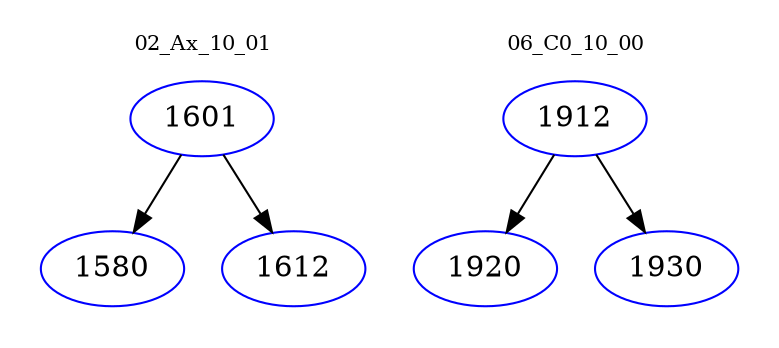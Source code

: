 digraph{
subgraph cluster_0 {
color = white
label = "02_Ax_10_01";
fontsize=10;
T0_1601 [label="1601", color="blue"]
T0_1601 -> T0_1580 [color="black"]
T0_1580 [label="1580", color="blue"]
T0_1601 -> T0_1612 [color="black"]
T0_1612 [label="1612", color="blue"]
}
subgraph cluster_1 {
color = white
label = "06_C0_10_00";
fontsize=10;
T1_1912 [label="1912", color="blue"]
T1_1912 -> T1_1920 [color="black"]
T1_1920 [label="1920", color="blue"]
T1_1912 -> T1_1930 [color="black"]
T1_1930 [label="1930", color="blue"]
}
}
